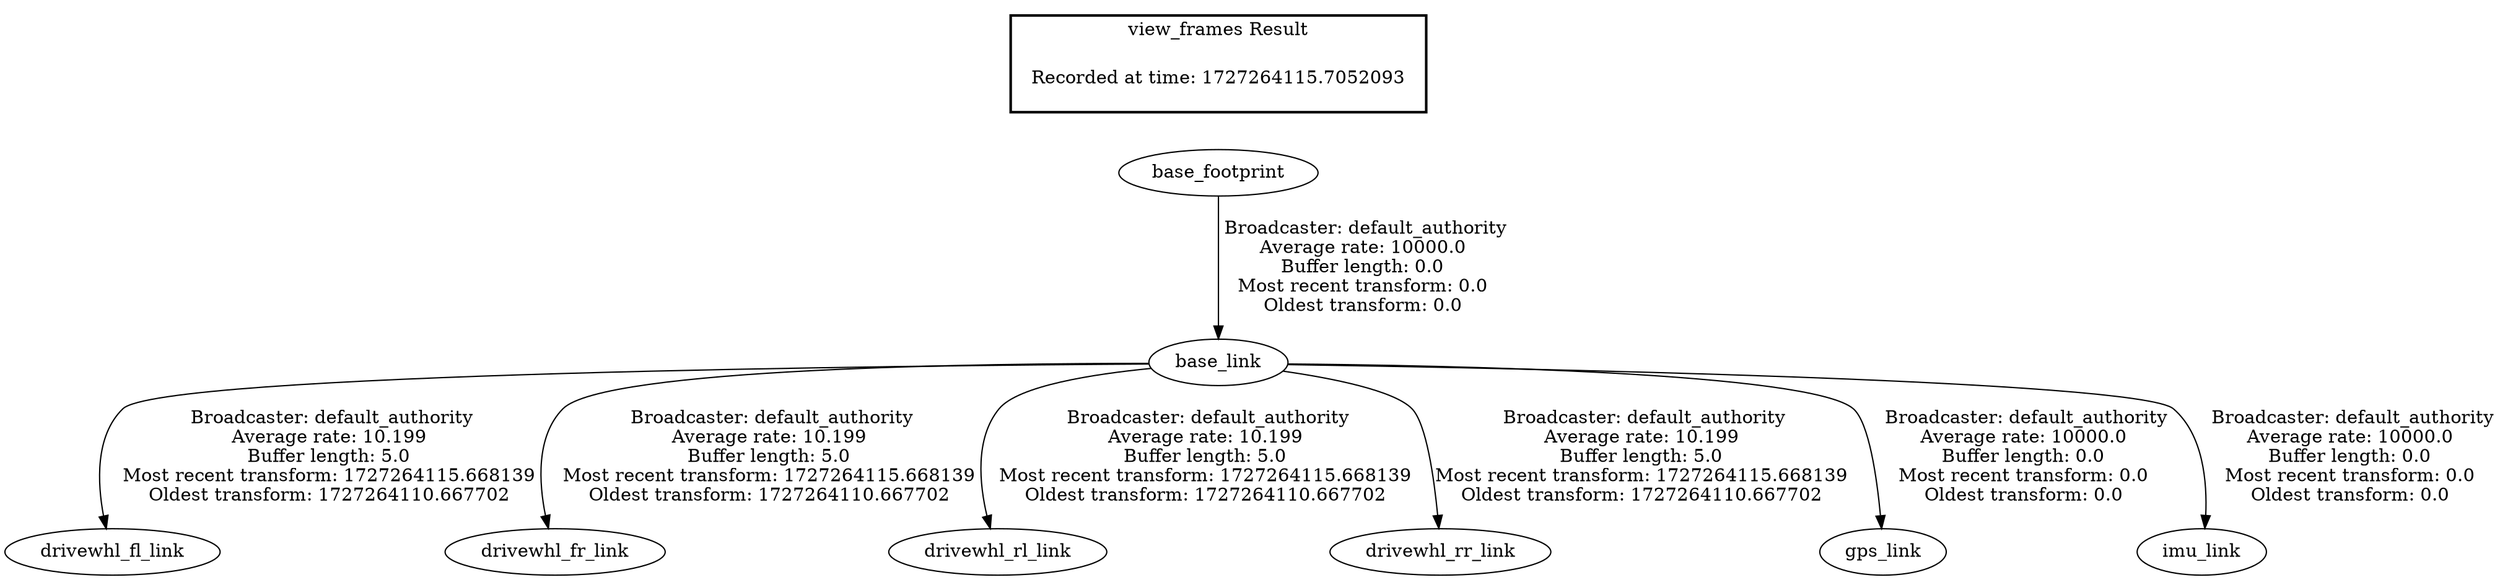 digraph G {
"base_link" -> "drivewhl_fl_link"[label=" Broadcaster: default_authority\nAverage rate: 10.199\nBuffer length: 5.0\nMost recent transform: 1727264115.668139\nOldest transform: 1727264110.667702\n"];
"base_footprint" -> "base_link"[label=" Broadcaster: default_authority\nAverage rate: 10000.0\nBuffer length: 0.0\nMost recent transform: 0.0\nOldest transform: 0.0\n"];
"base_link" -> "drivewhl_fr_link"[label=" Broadcaster: default_authority\nAverage rate: 10.199\nBuffer length: 5.0\nMost recent transform: 1727264115.668139\nOldest transform: 1727264110.667702\n"];
"base_link" -> "drivewhl_rl_link"[label=" Broadcaster: default_authority\nAverage rate: 10.199\nBuffer length: 5.0\nMost recent transform: 1727264115.668139\nOldest transform: 1727264110.667702\n"];
"base_link" -> "drivewhl_rr_link"[label=" Broadcaster: default_authority\nAverage rate: 10.199\nBuffer length: 5.0\nMost recent transform: 1727264115.668139\nOldest transform: 1727264110.667702\n"];
"base_link" -> "gps_link"[label=" Broadcaster: default_authority\nAverage rate: 10000.0\nBuffer length: 0.0\nMost recent transform: 0.0\nOldest transform: 0.0\n"];
"base_link" -> "imu_link"[label=" Broadcaster: default_authority\nAverage rate: 10000.0\nBuffer length: 0.0\nMost recent transform: 0.0\nOldest transform: 0.0\n"];
edge [style=invis];
 subgraph cluster_legend { style=bold; color=black; label ="view_frames Result";
"Recorded at time: 1727264115.7052093"[ shape=plaintext ] ;
}->"base_footprint";
}